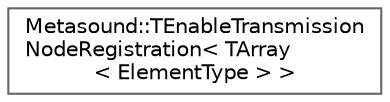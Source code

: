digraph "Graphical Class Hierarchy"
{
 // INTERACTIVE_SVG=YES
 // LATEX_PDF_SIZE
  bgcolor="transparent";
  edge [fontname=Helvetica,fontsize=10,labelfontname=Helvetica,labelfontsize=10];
  node [fontname=Helvetica,fontsize=10,shape=box,height=0.2,width=0.4];
  rankdir="LR";
  Node0 [id="Node000000",label="Metasound::TEnableTransmission\lNodeRegistration\< TArray\l\< ElementType \> \>",height=0.2,width=0.4,color="grey40", fillcolor="white", style="filled",URL="$d1/d20/structMetasound_1_1TEnableTransmissionNodeRegistration_3_01TArray_3_01ElementType_01_4_01_4.html",tooltip=" "];
}
